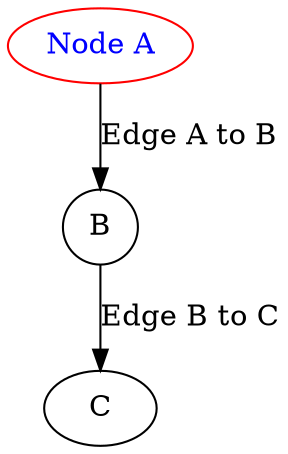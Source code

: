 digraph G2 {
  A -> B [ label = "Edge A to B" ]
  B -> C [ label = "Edge B to C" ]
  A [ label = "Node A" , color = "red" , fontcolor = "blue" ]
  B [ shape = "circle" ]
}
